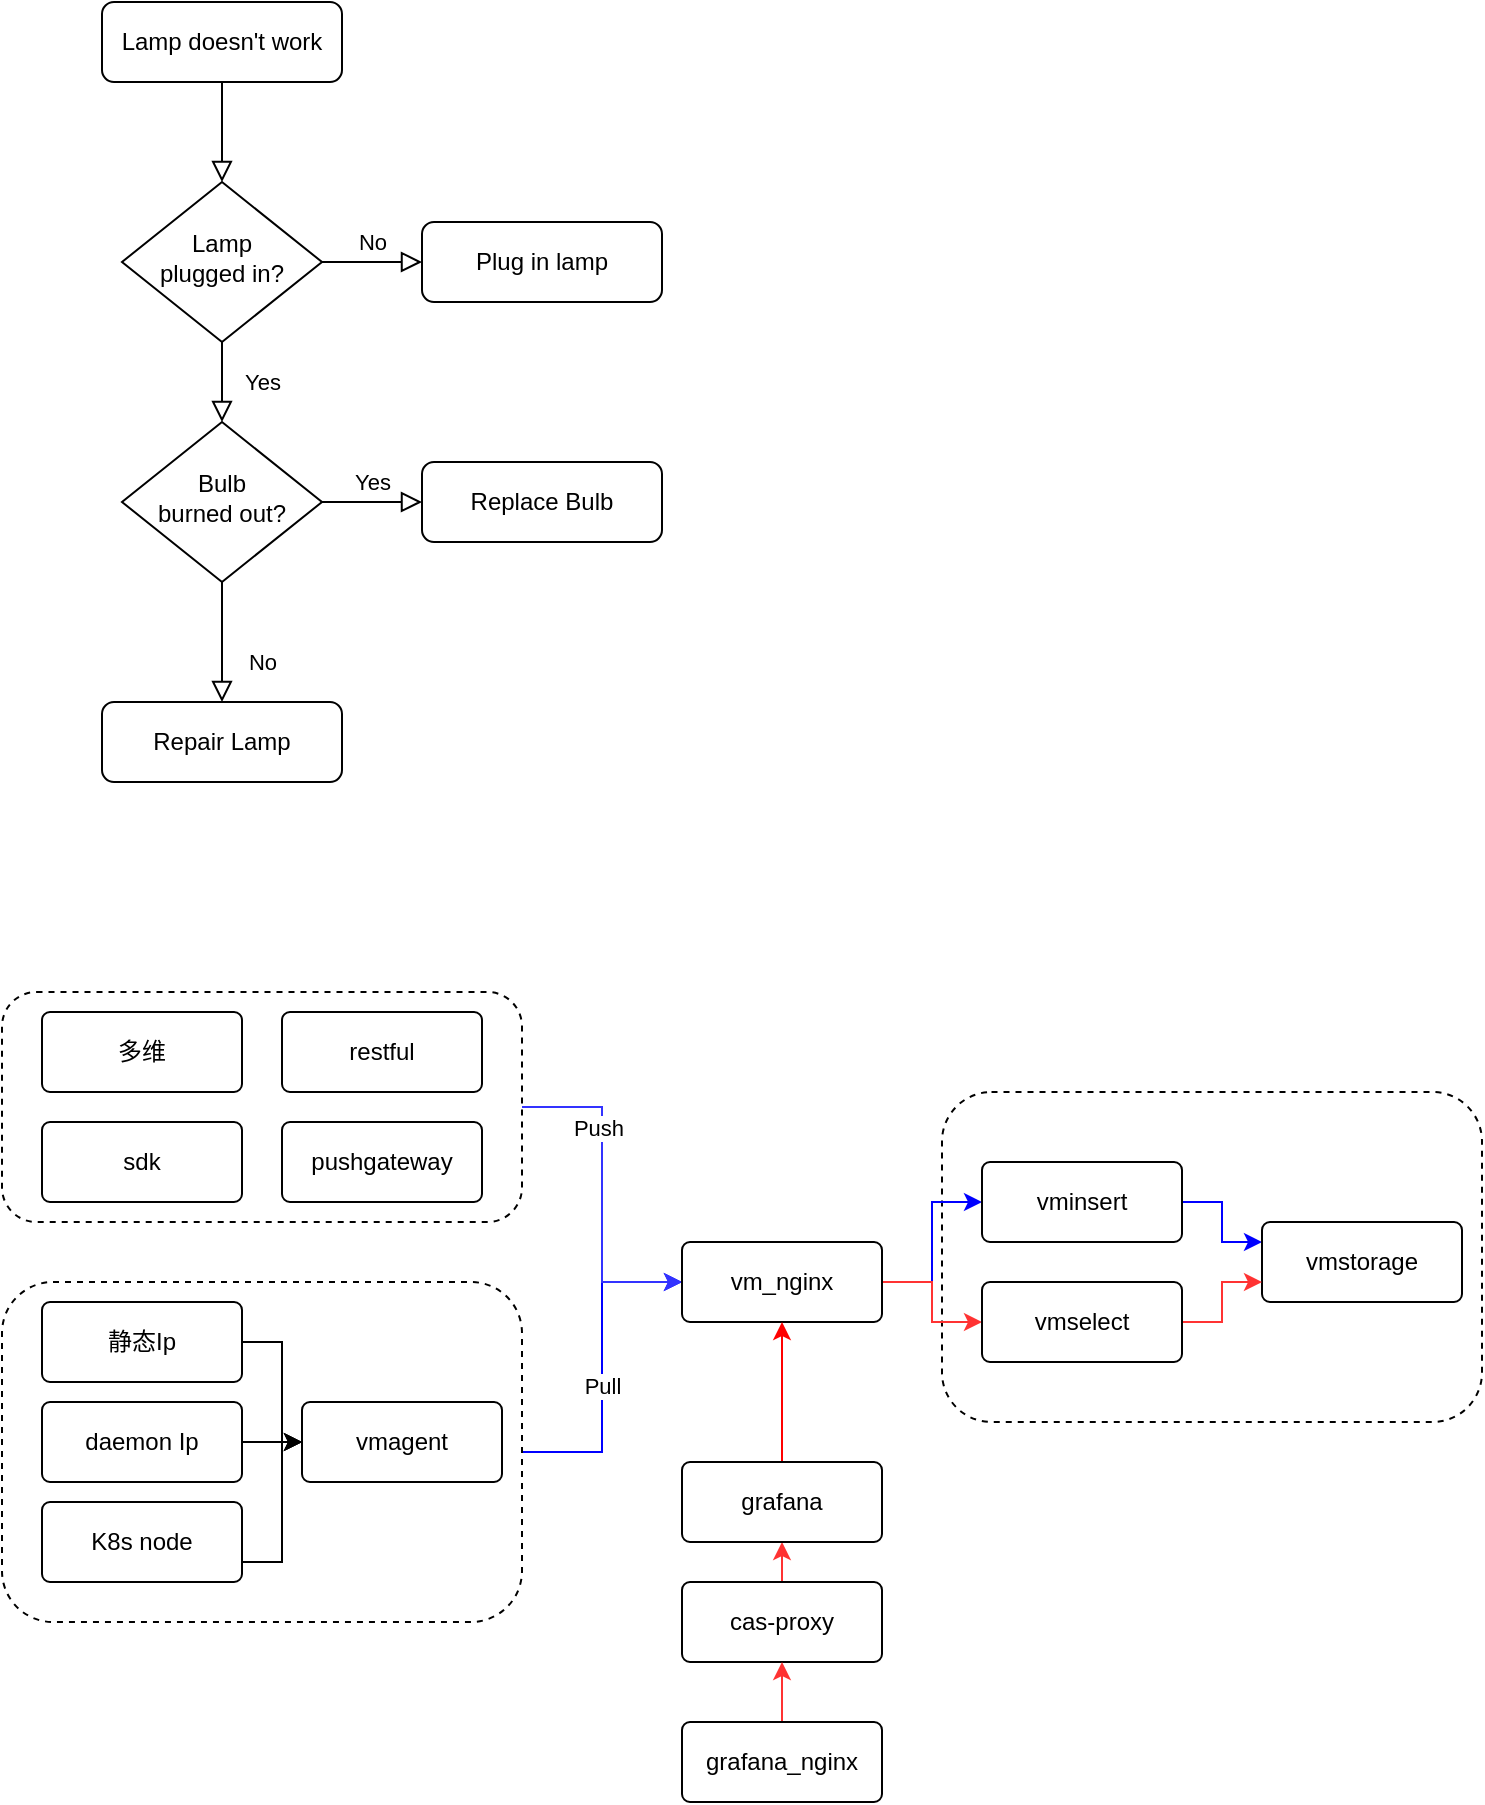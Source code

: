 <mxfile version="14.8.5" type="github">
  <diagram id="C5RBs43oDa-KdzZeNtuy" name="Page-1">
    <mxGraphModel dx="1422" dy="705" grid="1" gridSize="10" guides="1" tooltips="1" connect="1" arrows="1" fold="1" page="1" pageScale="1" pageWidth="827" pageHeight="1169" math="0" shadow="0">
      <root>
        <mxCell id="WIyWlLk6GJQsqaUBKTNV-0" />
        <mxCell id="WIyWlLk6GJQsqaUBKTNV-1" parent="WIyWlLk6GJQsqaUBKTNV-0" />
        <mxCell id="OV5Z4OBUxbSvzoXQ4jLB-27" value="" style="rounded=1;whiteSpace=wrap;html=1;dashed=1;" vertex="1" parent="WIyWlLk6GJQsqaUBKTNV-1">
          <mxGeometry x="580" y="625" width="270" height="165" as="geometry" />
        </mxCell>
        <mxCell id="OV5Z4OBUxbSvzoXQ4jLB-18" style="edgeStyle=orthogonalEdgeStyle;rounded=0;orthogonalLoop=1;jettySize=auto;html=1;exitX=1;exitY=0.5;exitDx=0;exitDy=0;entryX=0;entryY=0.5;entryDx=0;entryDy=0;strokeColor=#0000FF;" edge="1" parent="WIyWlLk6GJQsqaUBKTNV-1" source="OV5Z4OBUxbSvzoXQ4jLB-12" target="OV5Z4OBUxbSvzoXQ4jLB-10">
          <mxGeometry relative="1" as="geometry" />
        </mxCell>
        <mxCell id="OV5Z4OBUxbSvzoXQ4jLB-23" value="Pull" style="edgeLabel;html=1;align=center;verticalAlign=middle;resizable=0;points=[];" vertex="1" connectable="0" parent="OV5Z4OBUxbSvzoXQ4jLB-18">
          <mxGeometry x="-0.115" relative="1" as="geometry">
            <mxPoint as="offset" />
          </mxGeometry>
        </mxCell>
        <mxCell id="OV5Z4OBUxbSvzoXQ4jLB-12" value="" style="rounded=1;whiteSpace=wrap;html=1;dashed=1;" vertex="1" parent="WIyWlLk6GJQsqaUBKTNV-1">
          <mxGeometry x="110" y="720" width="260" height="170" as="geometry" />
        </mxCell>
        <mxCell id="OV5Z4OBUxbSvzoXQ4jLB-16" style="edgeStyle=orthogonalEdgeStyle;rounded=0;orthogonalLoop=1;jettySize=auto;html=1;exitX=1;exitY=0.5;exitDx=0;exitDy=0;entryX=0;entryY=0.5;entryDx=0;entryDy=0;strokeColor=#3333FF;" edge="1" parent="WIyWlLk6GJQsqaUBKTNV-1" source="OV5Z4OBUxbSvzoXQ4jLB-11" target="OV5Z4OBUxbSvzoXQ4jLB-10">
          <mxGeometry relative="1" as="geometry" />
        </mxCell>
        <mxCell id="OV5Z4OBUxbSvzoXQ4jLB-17" value="Push" style="edgeLabel;html=1;align=center;verticalAlign=middle;resizable=0;points=[];" vertex="1" connectable="0" parent="OV5Z4OBUxbSvzoXQ4jLB-16">
          <mxGeometry x="-0.397" y="-2" relative="1" as="geometry">
            <mxPoint as="offset" />
          </mxGeometry>
        </mxCell>
        <mxCell id="OV5Z4OBUxbSvzoXQ4jLB-11" value="" style="rounded=1;whiteSpace=wrap;html=1;dashed=1;" vertex="1" parent="WIyWlLk6GJQsqaUBKTNV-1">
          <mxGeometry x="110" y="575" width="260" height="115" as="geometry" />
        </mxCell>
        <mxCell id="WIyWlLk6GJQsqaUBKTNV-2" value="" style="rounded=0;html=1;jettySize=auto;orthogonalLoop=1;fontSize=11;endArrow=block;endFill=0;endSize=8;strokeWidth=1;shadow=0;labelBackgroundColor=none;edgeStyle=orthogonalEdgeStyle;" parent="WIyWlLk6GJQsqaUBKTNV-1" source="WIyWlLk6GJQsqaUBKTNV-3" target="WIyWlLk6GJQsqaUBKTNV-6" edge="1">
          <mxGeometry relative="1" as="geometry" />
        </mxCell>
        <mxCell id="WIyWlLk6GJQsqaUBKTNV-3" value="Lamp doesn&#39;t work" style="rounded=1;whiteSpace=wrap;html=1;fontSize=12;glass=0;strokeWidth=1;shadow=0;" parent="WIyWlLk6GJQsqaUBKTNV-1" vertex="1">
          <mxGeometry x="160" y="80" width="120" height="40" as="geometry" />
        </mxCell>
        <mxCell id="WIyWlLk6GJQsqaUBKTNV-4" value="Yes" style="rounded=0;html=1;jettySize=auto;orthogonalLoop=1;fontSize=11;endArrow=block;endFill=0;endSize=8;strokeWidth=1;shadow=0;labelBackgroundColor=none;edgeStyle=orthogonalEdgeStyle;" parent="WIyWlLk6GJQsqaUBKTNV-1" source="WIyWlLk6GJQsqaUBKTNV-6" target="WIyWlLk6GJQsqaUBKTNV-10" edge="1">
          <mxGeometry y="20" relative="1" as="geometry">
            <mxPoint as="offset" />
          </mxGeometry>
        </mxCell>
        <mxCell id="WIyWlLk6GJQsqaUBKTNV-5" value="No" style="edgeStyle=orthogonalEdgeStyle;rounded=0;html=1;jettySize=auto;orthogonalLoop=1;fontSize=11;endArrow=block;endFill=0;endSize=8;strokeWidth=1;shadow=0;labelBackgroundColor=none;" parent="WIyWlLk6GJQsqaUBKTNV-1" source="WIyWlLk6GJQsqaUBKTNV-6" target="WIyWlLk6GJQsqaUBKTNV-7" edge="1">
          <mxGeometry y="10" relative="1" as="geometry">
            <mxPoint as="offset" />
          </mxGeometry>
        </mxCell>
        <mxCell id="WIyWlLk6GJQsqaUBKTNV-6" value="Lamp&lt;br&gt;plugged in?" style="rhombus;whiteSpace=wrap;html=1;shadow=0;fontFamily=Helvetica;fontSize=12;align=center;strokeWidth=1;spacing=6;spacingTop=-4;" parent="WIyWlLk6GJQsqaUBKTNV-1" vertex="1">
          <mxGeometry x="170" y="170" width="100" height="80" as="geometry" />
        </mxCell>
        <mxCell id="WIyWlLk6GJQsqaUBKTNV-7" value="Plug in lamp" style="rounded=1;whiteSpace=wrap;html=1;fontSize=12;glass=0;strokeWidth=1;shadow=0;" parent="WIyWlLk6GJQsqaUBKTNV-1" vertex="1">
          <mxGeometry x="320" y="190" width="120" height="40" as="geometry" />
        </mxCell>
        <mxCell id="WIyWlLk6GJQsqaUBKTNV-8" value="No" style="rounded=0;html=1;jettySize=auto;orthogonalLoop=1;fontSize=11;endArrow=block;endFill=0;endSize=8;strokeWidth=1;shadow=0;labelBackgroundColor=none;edgeStyle=orthogonalEdgeStyle;" parent="WIyWlLk6GJQsqaUBKTNV-1" source="WIyWlLk6GJQsqaUBKTNV-10" target="WIyWlLk6GJQsqaUBKTNV-11" edge="1">
          <mxGeometry x="0.333" y="20" relative="1" as="geometry">
            <mxPoint as="offset" />
          </mxGeometry>
        </mxCell>
        <mxCell id="WIyWlLk6GJQsqaUBKTNV-9" value="Yes" style="edgeStyle=orthogonalEdgeStyle;rounded=0;html=1;jettySize=auto;orthogonalLoop=1;fontSize=11;endArrow=block;endFill=0;endSize=8;strokeWidth=1;shadow=0;labelBackgroundColor=none;" parent="WIyWlLk6GJQsqaUBKTNV-1" source="WIyWlLk6GJQsqaUBKTNV-10" target="WIyWlLk6GJQsqaUBKTNV-12" edge="1">
          <mxGeometry y="10" relative="1" as="geometry">
            <mxPoint as="offset" />
          </mxGeometry>
        </mxCell>
        <mxCell id="WIyWlLk6GJQsqaUBKTNV-10" value="Bulb&lt;br&gt;burned out?" style="rhombus;whiteSpace=wrap;html=1;shadow=0;fontFamily=Helvetica;fontSize=12;align=center;strokeWidth=1;spacing=6;spacingTop=-4;" parent="WIyWlLk6GJQsqaUBKTNV-1" vertex="1">
          <mxGeometry x="170" y="290" width="100" height="80" as="geometry" />
        </mxCell>
        <mxCell id="WIyWlLk6GJQsqaUBKTNV-11" value="Repair Lamp" style="rounded=1;whiteSpace=wrap;html=1;fontSize=12;glass=0;strokeWidth=1;shadow=0;" parent="WIyWlLk6GJQsqaUBKTNV-1" vertex="1">
          <mxGeometry x="160" y="430" width="120" height="40" as="geometry" />
        </mxCell>
        <mxCell id="WIyWlLk6GJQsqaUBKTNV-12" value="Replace Bulb" style="rounded=1;whiteSpace=wrap;html=1;fontSize=12;glass=0;strokeWidth=1;shadow=0;" parent="WIyWlLk6GJQsqaUBKTNV-1" vertex="1">
          <mxGeometry x="320" y="310" width="120" height="40" as="geometry" />
        </mxCell>
        <mxCell id="OV5Z4OBUxbSvzoXQ4jLB-0" value="restful" style="rounded=1;arcSize=10;whiteSpace=wrap;html=1;align=center;" vertex="1" parent="WIyWlLk6GJQsqaUBKTNV-1">
          <mxGeometry x="250" y="585" width="100" height="40" as="geometry" />
        </mxCell>
        <mxCell id="OV5Z4OBUxbSvzoXQ4jLB-1" value="pushgateway" style="rounded=1;arcSize=10;whiteSpace=wrap;html=1;align=center;" vertex="1" parent="WIyWlLk6GJQsqaUBKTNV-1">
          <mxGeometry x="250" y="640" width="100" height="40" as="geometry" />
        </mxCell>
        <mxCell id="OV5Z4OBUxbSvzoXQ4jLB-2" value="vmagent" style="rounded=1;arcSize=10;whiteSpace=wrap;html=1;align=center;" vertex="1" parent="WIyWlLk6GJQsqaUBKTNV-1">
          <mxGeometry x="260" y="780" width="100" height="40" as="geometry" />
        </mxCell>
        <mxCell id="OV5Z4OBUxbSvzoXQ4jLB-3" value="sdk" style="rounded=1;arcSize=10;whiteSpace=wrap;html=1;align=center;" vertex="1" parent="WIyWlLk6GJQsqaUBKTNV-1">
          <mxGeometry x="130" y="640" width="100" height="40" as="geometry" />
        </mxCell>
        <mxCell id="OV5Z4OBUxbSvzoXQ4jLB-4" value="多维" style="rounded=1;arcSize=10;whiteSpace=wrap;html=1;align=center;" vertex="1" parent="WIyWlLk6GJQsqaUBKTNV-1">
          <mxGeometry x="130" y="585" width="100" height="40" as="geometry" />
        </mxCell>
        <mxCell id="OV5Z4OBUxbSvzoXQ4jLB-13" style="edgeStyle=orthogonalEdgeStyle;rounded=0;orthogonalLoop=1;jettySize=auto;html=1;exitX=1;exitY=0.5;exitDx=0;exitDy=0;entryX=0;entryY=0.5;entryDx=0;entryDy=0;" edge="1" parent="WIyWlLk6GJQsqaUBKTNV-1" source="OV5Z4OBUxbSvzoXQ4jLB-7" target="OV5Z4OBUxbSvzoXQ4jLB-2">
          <mxGeometry relative="1" as="geometry">
            <Array as="points">
              <mxPoint x="250" y="750" />
              <mxPoint x="250" y="800" />
            </Array>
          </mxGeometry>
        </mxCell>
        <mxCell id="OV5Z4OBUxbSvzoXQ4jLB-7" value="静态Ip" style="rounded=1;arcSize=10;whiteSpace=wrap;html=1;align=center;" vertex="1" parent="WIyWlLk6GJQsqaUBKTNV-1">
          <mxGeometry x="130" y="730" width="100" height="40" as="geometry" />
        </mxCell>
        <mxCell id="OV5Z4OBUxbSvzoXQ4jLB-14" style="edgeStyle=orthogonalEdgeStyle;rounded=0;orthogonalLoop=1;jettySize=auto;html=1;exitX=1;exitY=0.5;exitDx=0;exitDy=0;" edge="1" parent="WIyWlLk6GJQsqaUBKTNV-1" source="OV5Z4OBUxbSvzoXQ4jLB-8">
          <mxGeometry relative="1" as="geometry">
            <mxPoint x="260" y="800" as="targetPoint" />
          </mxGeometry>
        </mxCell>
        <mxCell id="OV5Z4OBUxbSvzoXQ4jLB-8" value="daemon Ip" style="rounded=1;arcSize=10;whiteSpace=wrap;html=1;align=center;" vertex="1" parent="WIyWlLk6GJQsqaUBKTNV-1">
          <mxGeometry x="130" y="780" width="100" height="40" as="geometry" />
        </mxCell>
        <mxCell id="OV5Z4OBUxbSvzoXQ4jLB-15" style="edgeStyle=orthogonalEdgeStyle;rounded=0;orthogonalLoop=1;jettySize=auto;html=1;exitX=1;exitY=0.5;exitDx=0;exitDy=0;entryX=0;entryY=0.5;entryDx=0;entryDy=0;" edge="1" parent="WIyWlLk6GJQsqaUBKTNV-1" source="OV5Z4OBUxbSvzoXQ4jLB-9" target="OV5Z4OBUxbSvzoXQ4jLB-2">
          <mxGeometry relative="1" as="geometry">
            <Array as="points">
              <mxPoint x="250" y="860" />
              <mxPoint x="250" y="800" />
            </Array>
          </mxGeometry>
        </mxCell>
        <mxCell id="OV5Z4OBUxbSvzoXQ4jLB-9" value="K8s node" style="rounded=1;arcSize=10;whiteSpace=wrap;html=1;align=center;" vertex="1" parent="WIyWlLk6GJQsqaUBKTNV-1">
          <mxGeometry x="130" y="830" width="100" height="40" as="geometry" />
        </mxCell>
        <mxCell id="OV5Z4OBUxbSvzoXQ4jLB-34" style="edgeStyle=orthogonalEdgeStyle;rounded=0;orthogonalLoop=1;jettySize=auto;html=1;exitX=1;exitY=0.5;exitDx=0;exitDy=0;strokeColor=#0000FF;" edge="1" parent="WIyWlLk6GJQsqaUBKTNV-1" source="OV5Z4OBUxbSvzoXQ4jLB-10" target="OV5Z4OBUxbSvzoXQ4jLB-24">
          <mxGeometry relative="1" as="geometry" />
        </mxCell>
        <mxCell id="OV5Z4OBUxbSvzoXQ4jLB-36" style="edgeStyle=orthogonalEdgeStyle;rounded=0;orthogonalLoop=1;jettySize=auto;html=1;exitX=1;exitY=0.5;exitDx=0;exitDy=0;strokeColor=#FF3333;" edge="1" parent="WIyWlLk6GJQsqaUBKTNV-1" source="OV5Z4OBUxbSvzoXQ4jLB-10" target="OV5Z4OBUxbSvzoXQ4jLB-26">
          <mxGeometry relative="1" as="geometry" />
        </mxCell>
        <mxCell id="OV5Z4OBUxbSvzoXQ4jLB-10" value="vm_nginx" style="rounded=1;arcSize=10;whiteSpace=wrap;html=1;align=center;" vertex="1" parent="WIyWlLk6GJQsqaUBKTNV-1">
          <mxGeometry x="450" y="700" width="100" height="40" as="geometry" />
        </mxCell>
        <mxCell id="OV5Z4OBUxbSvzoXQ4jLB-35" style="edgeStyle=orthogonalEdgeStyle;rounded=0;orthogonalLoop=1;jettySize=auto;html=1;exitX=1;exitY=0.5;exitDx=0;exitDy=0;entryX=0;entryY=0.25;entryDx=0;entryDy=0;strokeColor=#0000FF;" edge="1" parent="WIyWlLk6GJQsqaUBKTNV-1" source="OV5Z4OBUxbSvzoXQ4jLB-24" target="OV5Z4OBUxbSvzoXQ4jLB-25">
          <mxGeometry relative="1" as="geometry" />
        </mxCell>
        <mxCell id="OV5Z4OBUxbSvzoXQ4jLB-24" value="vminsert" style="rounded=1;arcSize=10;whiteSpace=wrap;html=1;align=center;" vertex="1" parent="WIyWlLk6GJQsqaUBKTNV-1">
          <mxGeometry x="600" y="660" width="100" height="40" as="geometry" />
        </mxCell>
        <mxCell id="OV5Z4OBUxbSvzoXQ4jLB-25" value="vmstorage" style="rounded=1;arcSize=10;whiteSpace=wrap;html=1;align=center;" vertex="1" parent="WIyWlLk6GJQsqaUBKTNV-1">
          <mxGeometry x="740" y="690" width="100" height="40" as="geometry" />
        </mxCell>
        <mxCell id="OV5Z4OBUxbSvzoXQ4jLB-37" style="edgeStyle=orthogonalEdgeStyle;rounded=0;orthogonalLoop=1;jettySize=auto;html=1;exitX=1;exitY=0.5;exitDx=0;exitDy=0;strokeColor=#FF3333;" edge="1" parent="WIyWlLk6GJQsqaUBKTNV-1" source="OV5Z4OBUxbSvzoXQ4jLB-26" target="OV5Z4OBUxbSvzoXQ4jLB-25">
          <mxGeometry relative="1" as="geometry">
            <Array as="points">
              <mxPoint x="720" y="740" />
              <mxPoint x="720" y="720" />
            </Array>
          </mxGeometry>
        </mxCell>
        <mxCell id="OV5Z4OBUxbSvzoXQ4jLB-26" value="vmselect" style="rounded=1;arcSize=10;whiteSpace=wrap;html=1;align=center;" vertex="1" parent="WIyWlLk6GJQsqaUBKTNV-1">
          <mxGeometry x="600" y="720" width="100" height="40" as="geometry" />
        </mxCell>
        <mxCell id="OV5Z4OBUxbSvzoXQ4jLB-32" style="edgeStyle=orthogonalEdgeStyle;rounded=0;orthogonalLoop=1;jettySize=auto;html=1;exitX=0.5;exitY=0;exitDx=0;exitDy=0;entryX=0.5;entryY=1;entryDx=0;entryDy=0;strokeColor=#FF3333;" edge="1" parent="WIyWlLk6GJQsqaUBKTNV-1" source="OV5Z4OBUxbSvzoXQ4jLB-28" target="OV5Z4OBUxbSvzoXQ4jLB-30">
          <mxGeometry relative="1" as="geometry" />
        </mxCell>
        <mxCell id="OV5Z4OBUxbSvzoXQ4jLB-28" value="cas-proxy" style="rounded=1;arcSize=10;whiteSpace=wrap;html=1;align=center;" vertex="1" parent="WIyWlLk6GJQsqaUBKTNV-1">
          <mxGeometry x="450" y="870" width="100" height="40" as="geometry" />
        </mxCell>
        <mxCell id="OV5Z4OBUxbSvzoXQ4jLB-31" style="edgeStyle=orthogonalEdgeStyle;rounded=0;orthogonalLoop=1;jettySize=auto;html=1;exitX=0.5;exitY=0;exitDx=0;exitDy=0;entryX=0.5;entryY=1;entryDx=0;entryDy=0;strokeColor=#FF3333;" edge="1" parent="WIyWlLk6GJQsqaUBKTNV-1" source="OV5Z4OBUxbSvzoXQ4jLB-29" target="OV5Z4OBUxbSvzoXQ4jLB-28">
          <mxGeometry relative="1" as="geometry" />
        </mxCell>
        <mxCell id="OV5Z4OBUxbSvzoXQ4jLB-29" value="grafana_nginx" style="rounded=1;arcSize=10;whiteSpace=wrap;html=1;align=center;" vertex="1" parent="WIyWlLk6GJQsqaUBKTNV-1">
          <mxGeometry x="450" y="940" width="100" height="40" as="geometry" />
        </mxCell>
        <mxCell id="OV5Z4OBUxbSvzoXQ4jLB-33" style="edgeStyle=orthogonalEdgeStyle;rounded=0;orthogonalLoop=1;jettySize=auto;html=1;exitX=0.5;exitY=0;exitDx=0;exitDy=0;entryX=0.5;entryY=1;entryDx=0;entryDy=0;strokeColor=#FF0000;" edge="1" parent="WIyWlLk6GJQsqaUBKTNV-1" source="OV5Z4OBUxbSvzoXQ4jLB-30" target="OV5Z4OBUxbSvzoXQ4jLB-10">
          <mxGeometry relative="1" as="geometry" />
        </mxCell>
        <mxCell id="OV5Z4OBUxbSvzoXQ4jLB-30" value="grafana" style="rounded=1;arcSize=10;whiteSpace=wrap;html=1;align=center;" vertex="1" parent="WIyWlLk6GJQsqaUBKTNV-1">
          <mxGeometry x="450" y="810" width="100" height="40" as="geometry" />
        </mxCell>
      </root>
    </mxGraphModel>
  </diagram>
</mxfile>
